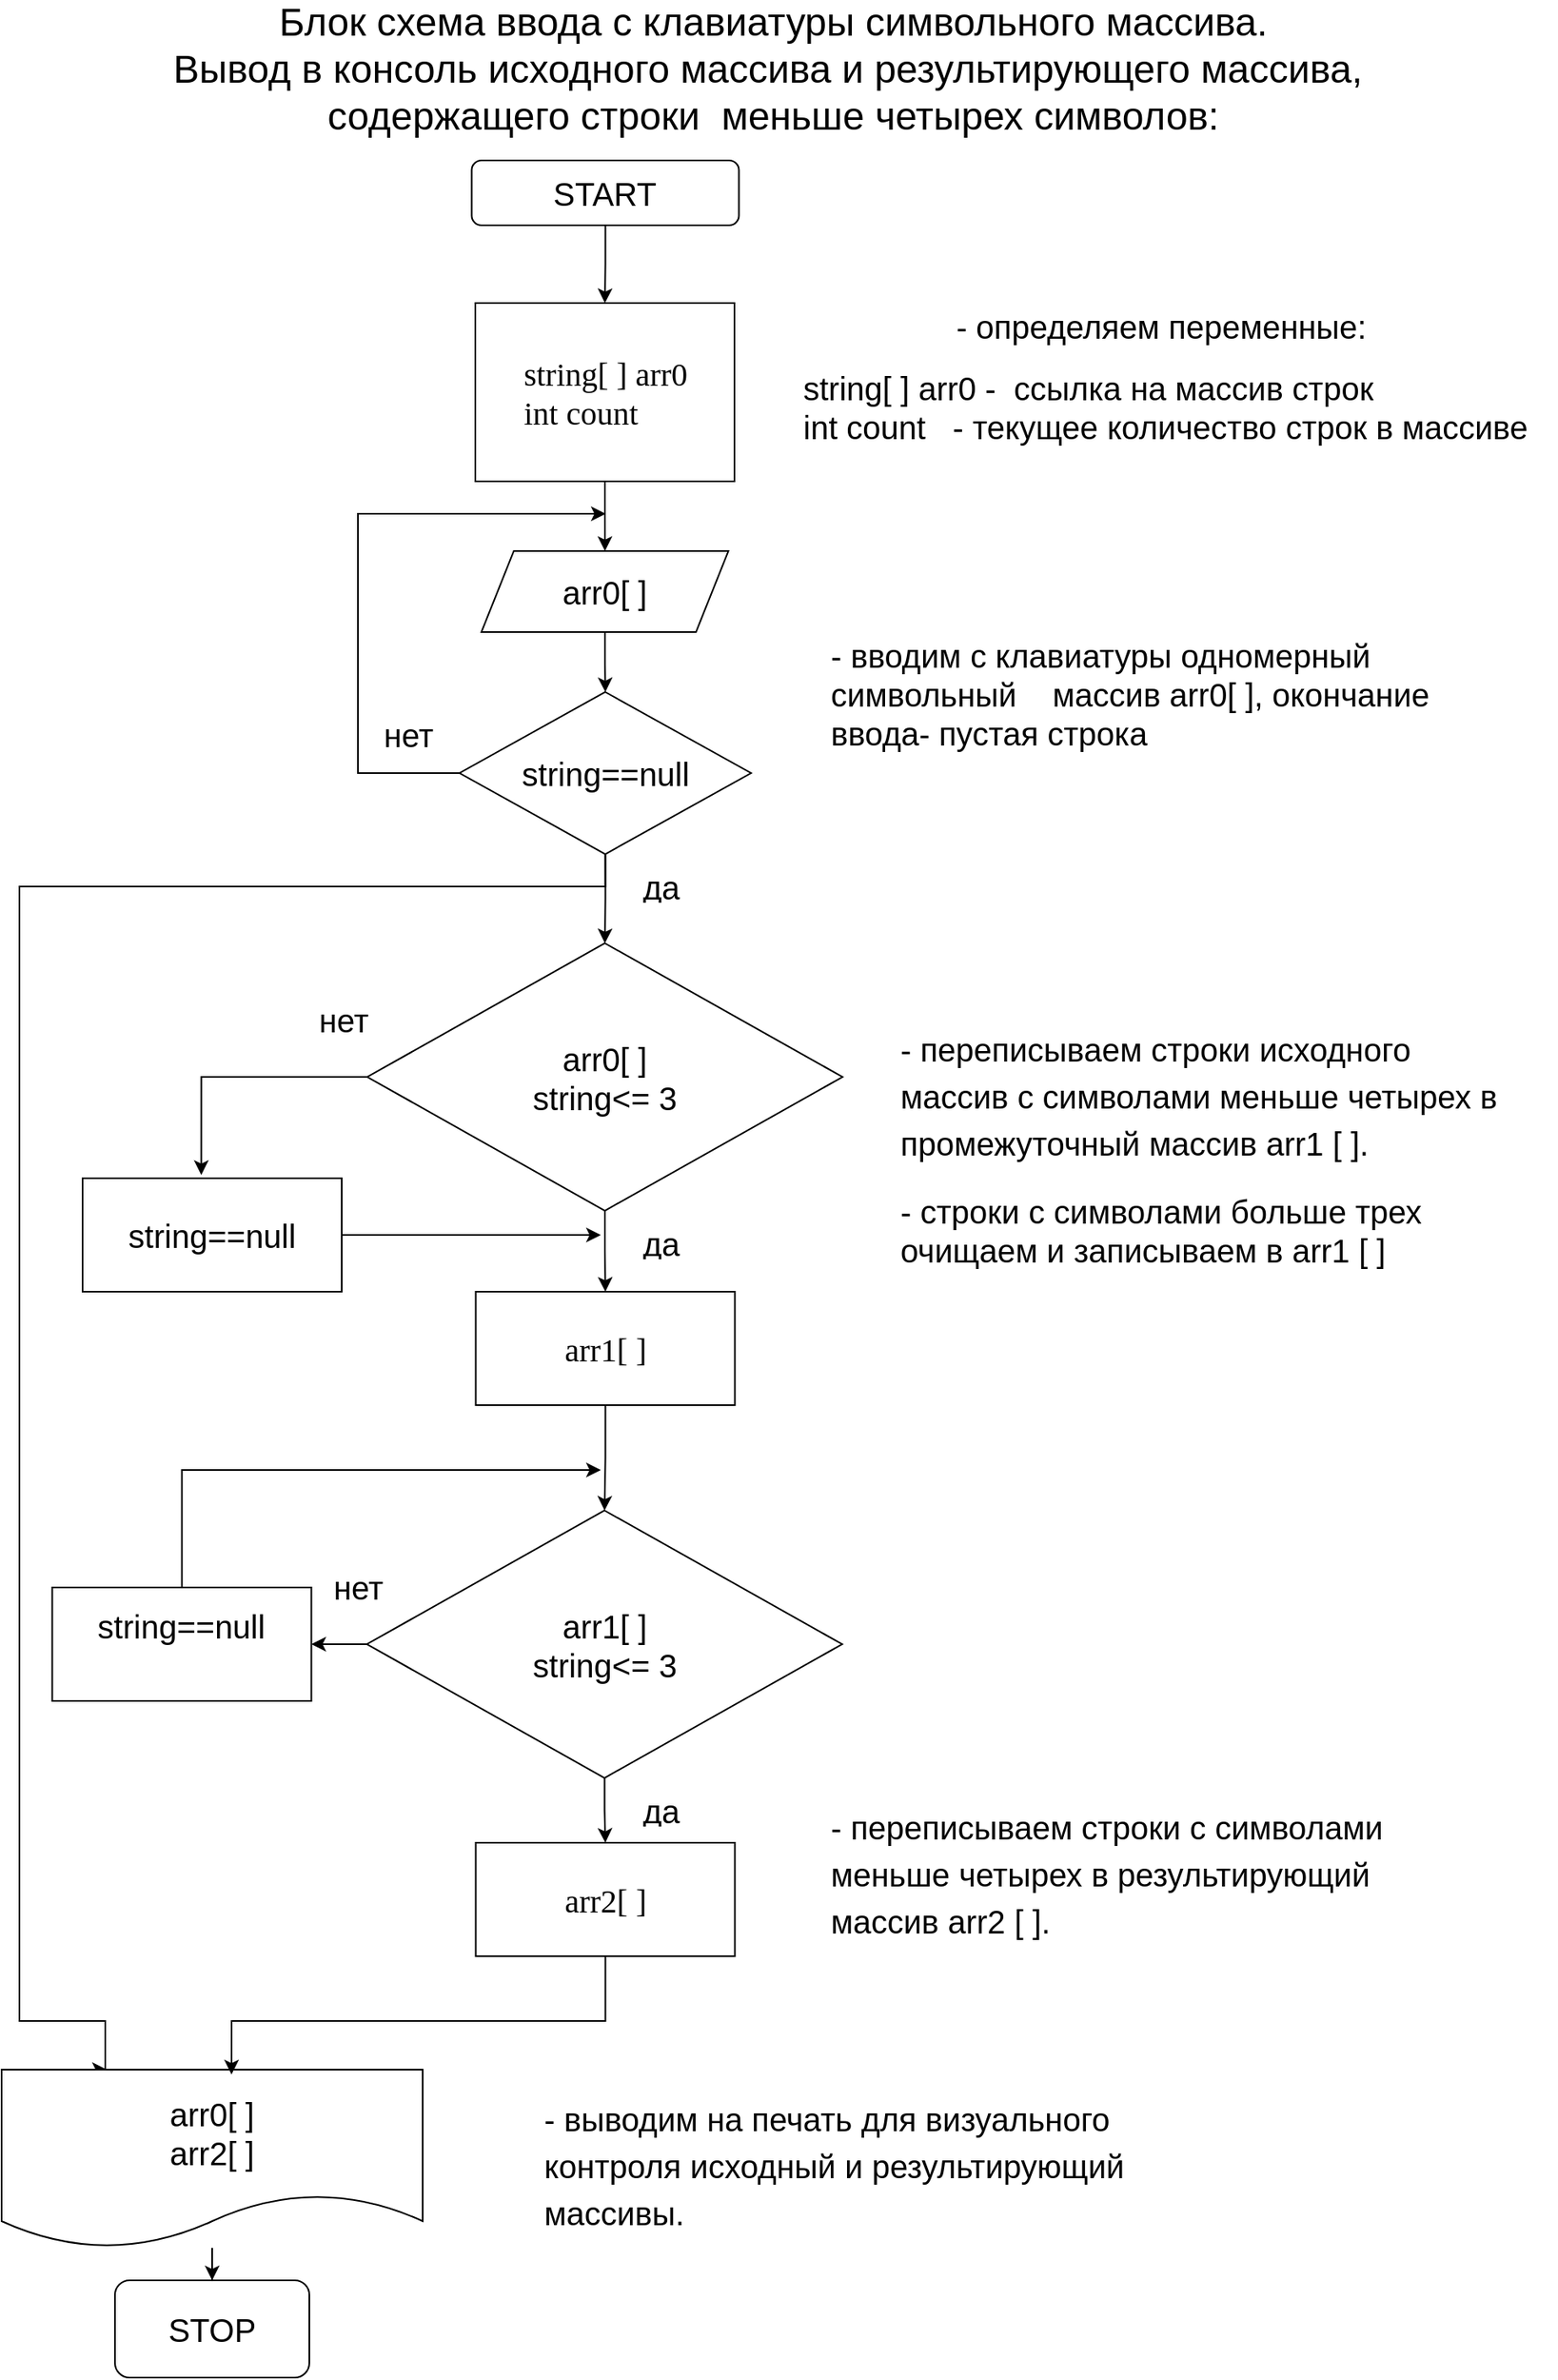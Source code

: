 <mxfile version="21.2.9" type="device">
  <diagram name="Страница 1" id="86RH3YBvT5QpNvCTVmEq">
    <mxGraphModel dx="1145" dy="1451" grid="1" gridSize="10" guides="1" tooltips="1" connect="1" arrows="1" fold="1" page="1" pageScale="1" pageWidth="1169" pageHeight="827" math="0" shadow="0">
      <root>
        <mxCell id="0" />
        <mxCell id="1" parent="0" />
        <mxCell id="iWeErLhrP4zShz-nOeAp-1" value="" style="edgeStyle=orthogonalEdgeStyle;rounded=0;orthogonalLoop=1;jettySize=auto;html=1;" parent="1" source="c0X-KQjPGDWnd0PGhxE9-1" target="c0X-KQjPGDWnd0PGhxE9-9" edge="1">
          <mxGeometry relative="1" as="geometry" />
        </mxCell>
        <mxCell id="c0X-KQjPGDWnd0PGhxE9-1" value="&lt;font style=&quot;font-size: 20px;&quot;&gt;START&lt;/font&gt;" style="rounded=1;whiteSpace=wrap;html=1;" parent="1" vertex="1">
          <mxGeometry x="390.25" y="42" width="165" height="40" as="geometry" />
        </mxCell>
        <mxCell id="iWeErLhrP4zShz-nOeAp-2" value="" style="edgeStyle=orthogonalEdgeStyle;rounded=0;orthogonalLoop=1;jettySize=auto;html=1;" parent="1" source="c0X-KQjPGDWnd0PGhxE9-9" target="7ndG9vL9PM8b2q_OoTUC-3" edge="1">
          <mxGeometry relative="1" as="geometry" />
        </mxCell>
        <mxCell id="c0X-KQjPGDWnd0PGhxE9-9" value="&lt;div style=&quot;text-align: left; font-size: 20px;&quot;&gt;&lt;span style=&quot;font-family: Verdana; background-color: initial;&quot;&gt;&lt;font style=&quot;font-size: 20px;&quot;&gt;string[ ] arr0&lt;/font&gt;&lt;/span&gt;&lt;/div&gt;&lt;font style=&quot;font-size: 20px;&quot;&gt;&lt;div style=&quot;text-align: left;&quot;&gt;&lt;span style=&quot;font-family: Verdana; background-color: initial;&quot;&gt;int count&lt;/span&gt;&lt;/div&gt;&lt;/font&gt;" style="rounded=0;whiteSpace=wrap;html=1;" parent="1" vertex="1">
          <mxGeometry x="392.5" y="130" width="160" height="110" as="geometry" />
        </mxCell>
        <mxCell id="fRNPZwXWiTXHMcFOEDf--3" value="" style="edgeStyle=orthogonalEdgeStyle;rounded=0;orthogonalLoop=1;jettySize=auto;html=1;" edge="1" parent="1" source="7ndG9vL9PM8b2q_OoTUC-3" target="_GoPckJ3M7HyXB1nk2kb-20">
          <mxGeometry relative="1" as="geometry" />
        </mxCell>
        <mxCell id="7ndG9vL9PM8b2q_OoTUC-3" value="&lt;font style=&quot;font-size: 20px;&quot;&gt;arr0[ ]&lt;/font&gt;" style="shape=parallelogram;perimeter=parallelogramPerimeter;whiteSpace=wrap;html=1;fixedSize=1;" parent="1" vertex="1">
          <mxGeometry x="396.25" y="283" width="152.5" height="50" as="geometry" />
        </mxCell>
        <mxCell id="7ndG9vL9PM8b2q_OoTUC-7" value="&lt;h1 style=&quot;font-size: 20px;&quot;&gt;&lt;span style=&quot;font-weight: normal;&quot;&gt;&lt;font style=&quot;font-size: 20px;&quot;&gt;- вводим с клавиатуры одномерный символьный&amp;nbsp; &amp;nbsp; массив arr0[ ], окончание ввода- пустая строка&lt;/font&gt;&lt;/span&gt;&lt;/h1&gt;&lt;div style=&quot;font-size: 20px;&quot;&gt;&lt;span style=&quot;font-weight: normal;&quot;&gt;&lt;font style=&quot;font-size: 18px;&quot;&gt;&lt;br&gt;&lt;/font&gt;&lt;/span&gt;&lt;/div&gt;" style="text;html=1;strokeColor=none;fillColor=none;spacing=5;spacingTop=-20;whiteSpace=wrap;overflow=hidden;rounded=0;" parent="1" vertex="1">
          <mxGeometry x="607" y="333" width="430" height="87" as="geometry" />
        </mxCell>
        <mxCell id="7ndG9vL9PM8b2q_OoTUC-8" value="&lt;h1 style=&quot;font-size: 20px;&quot;&gt;&lt;font style=&quot;font-size: 20px;&quot;&gt;&lt;span style=&quot;font-weight: 400;&quot;&gt;&lt;font style=&quot;font-size: 20px;&quot;&gt;&amp;nbsp; &amp;nbsp; &amp;nbsp; &amp;nbsp; &amp;nbsp; &amp;nbsp; &amp;nbsp; &amp;nbsp; &amp;nbsp;- определяем переменные:&lt;/font&gt;&lt;/span&gt;&amp;nbsp;&lt;/font&gt;&lt;/h1&gt;&lt;font style=&quot;font-size: 20px;&quot;&gt;&lt;font style=&quot;font-size: 20px;&quot;&gt;&lt;font style=&quot;font-size: 20px;&quot;&gt;string[ ] arr0&lt;/font&gt;&amp;nbsp;&lt;span style=&quot;background-color: initial;&quot;&gt;-&amp;nbsp; &lt;font style=&quot;font-size: 20px;&quot;&gt;ссылка на массив строк&lt;/font&gt;&lt;br&gt;&lt;/span&gt;&lt;font style=&quot;font-size: 20px;&quot;&gt;int count&lt;/font&gt;&lt;span style=&quot;background-color: initial;&quot;&gt;&amp;nbsp; &amp;nbsp;-&amp;nbsp;&lt;/span&gt;&lt;/font&gt;&lt;font style=&quot;font-size: 20px;&quot;&gt;&lt;font style=&quot;font-size: 20px;&quot;&gt;&lt;font style=&quot;font-size: 20px;&quot;&gt;текущее количество строк в массиве&lt;/font&gt;&lt;br&gt;&lt;/font&gt;&lt;br&gt;&lt;/font&gt;&lt;/font&gt;" style="text;html=1;strokeColor=none;fillColor=none;spacing=5;spacingTop=-20;whiteSpace=wrap;overflow=hidden;rounded=0;" parent="1" vertex="1">
          <mxGeometry x="590" y="130" width="470" height="138" as="geometry" />
        </mxCell>
        <mxCell id="7ndG9vL9PM8b2q_OoTUC-10" value="&lt;font style=&quot;font-size: 24px;&quot;&gt;Блок схема ввода с клавиатуры символьного массива.&lt;br&gt;Вывод в консоль исходного массива и результирующего массива,&amp;nbsp;&lt;br&gt;содержащего строки&amp;nbsp; меньше четырех символов:&lt;br&gt;&lt;/font&gt;" style="text;html=1;strokeColor=none;fillColor=none;spacing=5;spacingTop=-20;whiteSpace=wrap;overflow=hidden;rounded=0;fontSize=20;align=center;" parent="1" vertex="1">
          <mxGeometry x="200" y="-47" width="753" height="80" as="geometry" />
        </mxCell>
        <mxCell id="_GoPckJ3M7HyXB1nk2kb-5" value="&lt;h1 style=&quot;border-color: var(--border-color);&quot;&gt;&lt;font style=&quot;border-color: var(--border-color); font-size: 20px; font-weight: normal;&quot;&gt;- переписываем строки исходного массив с символами меньше четырех в промежуточный массив arr1 [ ].&amp;nbsp;&lt;/font&gt;&lt;/h1&gt;&lt;div&gt;&lt;font style=&quot;border-color: var(--border-color); font-size: 20px; font-weight: normal;&quot;&gt;- строки с символами больше трех очищаем и записываем в arr1 [ ]&lt;/font&gt;&lt;/div&gt;" style="text;html=1;strokeColor=none;fillColor=none;spacing=5;spacingTop=-20;whiteSpace=wrap;overflow=hidden;rounded=0;" parent="1" vertex="1">
          <mxGeometry x="650" y="570" width="390" height="170" as="geometry" />
        </mxCell>
        <mxCell id="fRNPZwXWiTXHMcFOEDf--4" style="edgeStyle=orthogonalEdgeStyle;rounded=0;orthogonalLoop=1;jettySize=auto;html=1;" edge="1" parent="1" source="_GoPckJ3M7HyXB1nk2kb-20">
          <mxGeometry relative="1" as="geometry">
            <mxPoint x="473" y="260" as="targetPoint" />
            <Array as="points">
              <mxPoint x="320" y="420" />
              <mxPoint x="320" y="260" />
            </Array>
          </mxGeometry>
        </mxCell>
        <mxCell id="fRNPZwXWiTXHMcFOEDf--7" value="" style="edgeStyle=orthogonalEdgeStyle;rounded=0;orthogonalLoop=1;jettySize=auto;html=1;" edge="1" parent="1" source="_GoPckJ3M7HyXB1nk2kb-20" target="fRNPZwXWiTXHMcFOEDf--6">
          <mxGeometry relative="1" as="geometry" />
        </mxCell>
        <mxCell id="fRNPZwXWiTXHMcFOEDf--31" style="edgeStyle=orthogonalEdgeStyle;rounded=0;orthogonalLoop=1;jettySize=auto;html=1;exitX=0.5;exitY=1;exitDx=0;exitDy=0;entryX=0.25;entryY=0;entryDx=0;entryDy=0;" edge="1" parent="1" source="_GoPckJ3M7HyXB1nk2kb-20" target="_GoPckJ3M7HyXB1nk2kb-81">
          <mxGeometry relative="1" as="geometry">
            <mxPoint x="170" y="1170" as="targetPoint" />
            <Array as="points">
              <mxPoint x="473" y="490" />
              <mxPoint x="111" y="490" />
              <mxPoint x="111" y="1190" />
              <mxPoint x="164" y="1190" />
            </Array>
          </mxGeometry>
        </mxCell>
        <mxCell id="_GoPckJ3M7HyXB1nk2kb-20" value="&lt;font style=&quot;font-size: 20px;&quot;&gt;string==null&lt;/font&gt;" style="rhombus;whiteSpace=wrap;html=1;" parent="1" vertex="1">
          <mxGeometry x="382.75" y="370" width="180" height="100" as="geometry" />
        </mxCell>
        <mxCell id="_GoPckJ3M7HyXB1nk2kb-24" value="&lt;h1&gt;&lt;font style=&quot;font-size: 20px; font-weight: normal;&quot;&gt;нет&lt;/font&gt;&lt;/h1&gt;" style="text;html=1;strokeColor=none;fillColor=none;spacing=5;spacingTop=-20;whiteSpace=wrap;overflow=hidden;rounded=0;fontSize=20;" parent="1" vertex="1">
          <mxGeometry x="331.25" y="349" width="40" height="80" as="geometry" />
        </mxCell>
        <mxCell id="fRNPZwXWiTXHMcFOEDf--28" value="" style="edgeStyle=orthogonalEdgeStyle;rounded=0;orthogonalLoop=1;jettySize=auto;html=1;" edge="1" parent="1" source="_GoPckJ3M7HyXB1nk2kb-81" target="_GoPckJ3M7HyXB1nk2kb-82">
          <mxGeometry relative="1" as="geometry" />
        </mxCell>
        <mxCell id="_GoPckJ3M7HyXB1nk2kb-81" value="&lt;div style=&quot;text-align: left; font-size: 20px;&quot;&gt;&lt;font style=&quot;font-size: 20px;&quot;&gt;arr0[ ]&lt;br&gt;&lt;/font&gt;&lt;/div&gt;&lt;div style=&quot;text-align: left; font-size: 20px;&quot;&gt;&lt;font style=&quot;font-size: 20px;&quot;&gt;arr2[ ]&lt;/font&gt;&lt;/div&gt;" style="shape=document;whiteSpace=wrap;html=1;boundedLbl=1;" parent="1" vertex="1">
          <mxGeometry x="100" y="1220" width="260" height="110" as="geometry" />
        </mxCell>
        <mxCell id="_GoPckJ3M7HyXB1nk2kb-82" value="&lt;font style=&quot;font-size: 20px;&quot;&gt;STOP&lt;/font&gt;" style="rounded=1;whiteSpace=wrap;html=1;" parent="1" vertex="1">
          <mxGeometry x="170" y="1350" width="120" height="60" as="geometry" />
        </mxCell>
        <mxCell id="XWG273ggx38zAalYpEpd-14" value="&lt;h1&gt;&lt;span style=&quot;font-weight: 400;&quot;&gt;&lt;font style=&quot;font-size: 20px;&quot;&gt;да&lt;/font&gt;&lt;/span&gt;&lt;/h1&gt;" style="text;html=1;strokeColor=none;fillColor=none;spacing=5;spacingTop=-20;whiteSpace=wrap;overflow=hidden;rounded=0;" parent="1" vertex="1">
          <mxGeometry x="490.62" y="470" width="40" height="30" as="geometry" />
        </mxCell>
        <mxCell id="fRNPZwXWiTXHMcFOEDf--20" value="" style="edgeStyle=orthogonalEdgeStyle;rounded=0;orthogonalLoop=1;jettySize=auto;html=1;" edge="1" parent="1" source="fRNPZwXWiTXHMcFOEDf--1" target="fRNPZwXWiTXHMcFOEDf--8">
          <mxGeometry relative="1" as="geometry" />
        </mxCell>
        <mxCell id="fRNPZwXWiTXHMcFOEDf--1" value="&lt;div style=&quot;text-align: left;&quot;&gt;&lt;span style=&quot;background-color: initial; font-family: Verdana; font-size: 20px;&quot;&gt;arr1[ ]&lt;/span&gt;&lt;/div&gt;" style="rounded=0;whiteSpace=wrap;html=1;" vertex="1" parent="1">
          <mxGeometry x="392.75" y="740" width="160" height="70" as="geometry" />
        </mxCell>
        <mxCell id="fRNPZwXWiTXHMcFOEDf--9" value="" style="edgeStyle=orthogonalEdgeStyle;rounded=0;orthogonalLoop=1;jettySize=auto;html=1;" edge="1" parent="1" source="fRNPZwXWiTXHMcFOEDf--6" target="fRNPZwXWiTXHMcFOEDf--1">
          <mxGeometry relative="1" as="geometry" />
        </mxCell>
        <mxCell id="fRNPZwXWiTXHMcFOEDf--15" style="edgeStyle=orthogonalEdgeStyle;rounded=0;orthogonalLoop=1;jettySize=auto;html=1;entryX=0.458;entryY=-0.029;entryDx=0;entryDy=0;entryPerimeter=0;" edge="1" parent="1" source="fRNPZwXWiTXHMcFOEDf--6" target="fRNPZwXWiTXHMcFOEDf--11">
          <mxGeometry relative="1" as="geometry">
            <mxPoint x="240" y="690" as="targetPoint" />
            <Array as="points">
              <mxPoint x="223" y="608" />
            </Array>
          </mxGeometry>
        </mxCell>
        <mxCell id="fRNPZwXWiTXHMcFOEDf--6" value="&lt;font style=&quot;font-size: 20px;&quot;&gt;arr0[ ]&lt;br&gt;string&amp;lt;= 3&lt;/font&gt;" style="rhombus;whiteSpace=wrap;html=1;" vertex="1" parent="1">
          <mxGeometry x="325.78" y="525" width="293.44" height="165" as="geometry" />
        </mxCell>
        <mxCell id="fRNPZwXWiTXHMcFOEDf--22" value="" style="edgeStyle=orthogonalEdgeStyle;rounded=0;orthogonalLoop=1;jettySize=auto;html=1;" edge="1" parent="1" source="fRNPZwXWiTXHMcFOEDf--8" target="fRNPZwXWiTXHMcFOEDf--21">
          <mxGeometry relative="1" as="geometry" />
        </mxCell>
        <mxCell id="fRNPZwXWiTXHMcFOEDf--25" value="" style="edgeStyle=orthogonalEdgeStyle;rounded=0;orthogonalLoop=1;jettySize=auto;html=1;" edge="1" parent="1" source="fRNPZwXWiTXHMcFOEDf--8" target="fRNPZwXWiTXHMcFOEDf--24">
          <mxGeometry relative="1" as="geometry" />
        </mxCell>
        <mxCell id="fRNPZwXWiTXHMcFOEDf--8" value="&lt;font style=&quot;font-size: 20px;&quot;&gt;arr1[ ]&lt;br style=&quot;border-color: var(--border-color);&quot;&gt;string&amp;lt;= 3&lt;/font&gt;" style="rhombus;whiteSpace=wrap;html=1;" vertex="1" parent="1">
          <mxGeometry x="325.56" y="875" width="293.44" height="165" as="geometry" />
        </mxCell>
        <mxCell id="fRNPZwXWiTXHMcFOEDf--10" value="&lt;h1&gt;&lt;span style=&quot;font-weight: 400;&quot;&gt;&lt;font style=&quot;font-size: 20px;&quot;&gt;да&lt;/font&gt;&lt;/span&gt;&lt;/h1&gt;" style="text;html=1;strokeColor=none;fillColor=none;spacing=5;spacingTop=-20;whiteSpace=wrap;overflow=hidden;rounded=0;" vertex="1" parent="1">
          <mxGeometry x="490.62" y="690" width="40" height="30" as="geometry" />
        </mxCell>
        <mxCell id="fRNPZwXWiTXHMcFOEDf--17" style="edgeStyle=orthogonalEdgeStyle;rounded=0;orthogonalLoop=1;jettySize=auto;html=1;" edge="1" parent="1" source="fRNPZwXWiTXHMcFOEDf--11">
          <mxGeometry relative="1" as="geometry">
            <mxPoint x="470" y="705" as="targetPoint" />
          </mxGeometry>
        </mxCell>
        <mxCell id="fRNPZwXWiTXHMcFOEDf--11" value="&lt;div style=&quot;text-align: left;&quot;&gt;&lt;font style=&quot;font-size: 20px;&quot;&gt;string==null&lt;/font&gt;&lt;br&gt;&lt;/div&gt;" style="rounded=0;whiteSpace=wrap;html=1;" vertex="1" parent="1">
          <mxGeometry x="150.0" y="670" width="160" height="70" as="geometry" />
        </mxCell>
        <mxCell id="fRNPZwXWiTXHMcFOEDf--14" value="&lt;h1&gt;&lt;font style=&quot;font-size: 20px; font-weight: normal;&quot;&gt;нет&lt;/font&gt;&lt;/h1&gt;" style="text;html=1;strokeColor=none;fillColor=none;spacing=5;spacingTop=-20;whiteSpace=wrap;overflow=hidden;rounded=0;fontSize=20;" vertex="1" parent="1">
          <mxGeometry x="291.25" y="525" width="40" height="80" as="geometry" />
        </mxCell>
        <mxCell id="fRNPZwXWiTXHMcFOEDf--19" value="&lt;h1 style=&quot;border-color: var(--border-color);&quot;&gt;&lt;font style=&quot;border-color: var(--border-color); font-size: 20px; font-weight: normal;&quot;&gt;- переписываем строки с символами меньше четырех в результирующий&amp;nbsp; массив arr2 [ ].&amp;nbsp;&lt;/font&gt;&lt;/h1&gt;" style="text;html=1;strokeColor=none;fillColor=none;spacing=5;spacingTop=-20;whiteSpace=wrap;overflow=hidden;rounded=0;" vertex="1" parent="1">
          <mxGeometry x="607" y="1050" width="390" height="100" as="geometry" />
        </mxCell>
        <mxCell id="fRNPZwXWiTXHMcFOEDf--29" style="edgeStyle=orthogonalEdgeStyle;rounded=0;orthogonalLoop=1;jettySize=auto;html=1;entryX=0.546;entryY=0.027;entryDx=0;entryDy=0;entryPerimeter=0;" edge="1" parent="1" source="fRNPZwXWiTXHMcFOEDf--21" target="_GoPckJ3M7HyXB1nk2kb-81">
          <mxGeometry relative="1" as="geometry">
            <mxPoint x="450" y="1240" as="targetPoint" />
            <Array as="points">
              <mxPoint x="473" y="1190" />
              <mxPoint x="242" y="1190" />
            </Array>
          </mxGeometry>
        </mxCell>
        <mxCell id="fRNPZwXWiTXHMcFOEDf--21" value="&lt;div style=&quot;text-align: left;&quot;&gt;&lt;span style=&quot;background-color: initial; font-family: Verdana; font-size: 20px;&quot;&gt;arr2[ ]&lt;/span&gt;&lt;/div&gt;" style="rounded=0;whiteSpace=wrap;html=1;" vertex="1" parent="1">
          <mxGeometry x="392.75" y="1080" width="160" height="70" as="geometry" />
        </mxCell>
        <mxCell id="fRNPZwXWiTXHMcFOEDf--23" value="&lt;h1&gt;&lt;span style=&quot;font-weight: 400;&quot;&gt;&lt;font style=&quot;font-size: 20px;&quot;&gt;да&lt;/font&gt;&lt;/span&gt;&lt;/h1&gt;" style="text;html=1;strokeColor=none;fillColor=none;spacing=5;spacingTop=-20;whiteSpace=wrap;overflow=hidden;rounded=0;" vertex="1" parent="1">
          <mxGeometry x="490.62" y="1040" width="40" height="30" as="geometry" />
        </mxCell>
        <mxCell id="fRNPZwXWiTXHMcFOEDf--26" style="edgeStyle=orthogonalEdgeStyle;rounded=0;orthogonalLoop=1;jettySize=auto;html=1;" edge="1" parent="1" source="fRNPZwXWiTXHMcFOEDf--24">
          <mxGeometry relative="1" as="geometry">
            <mxPoint x="470" y="850" as="targetPoint" />
            <Array as="points">
              <mxPoint x="211" y="850" />
            </Array>
          </mxGeometry>
        </mxCell>
        <mxCell id="fRNPZwXWiTXHMcFOEDf--24" value="&lt;div style=&quot;text-align: left;&quot;&gt;&lt;font style=&quot;font-size: 20px;&quot;&gt;string==null&lt;/font&gt;&lt;br&gt;&lt;/div&gt;&lt;div style=&quot;text-align: left;&quot;&gt;&lt;font style=&quot;font-size: 20px;&quot;&gt;&lt;br&gt;&lt;/font&gt;&lt;/div&gt;" style="rounded=0;whiteSpace=wrap;html=1;" vertex="1" parent="1">
          <mxGeometry x="131.25" y="922.5" width="160" height="70" as="geometry" />
        </mxCell>
        <mxCell id="fRNPZwXWiTXHMcFOEDf--27" value="&lt;h1&gt;&lt;font style=&quot;font-size: 20px; font-weight: normal;&quot;&gt;нет&lt;/font&gt;&lt;/h1&gt;" style="text;html=1;strokeColor=none;fillColor=none;spacing=5;spacingTop=-20;whiteSpace=wrap;overflow=hidden;rounded=0;fontSize=20;" vertex="1" parent="1">
          <mxGeometry x="300" y="875" width="40" height="80" as="geometry" />
        </mxCell>
        <mxCell id="fRNPZwXWiTXHMcFOEDf--32" value="&lt;h1 style=&quot;border-color: var(--border-color);&quot;&gt;&lt;font style=&quot;border-color: var(--border-color); font-size: 20px; font-weight: normal;&quot;&gt;- выводим на печать для визуального контроля исходный и результирующий&amp;nbsp; массивы.&amp;nbsp;&lt;/font&gt;&lt;/h1&gt;" style="text;html=1;strokeColor=none;fillColor=none;spacing=5;spacingTop=-20;whiteSpace=wrap;overflow=hidden;rounded=0;" vertex="1" parent="1">
          <mxGeometry x="430" y="1230" width="430" height="100" as="geometry" />
        </mxCell>
      </root>
    </mxGraphModel>
  </diagram>
</mxfile>
